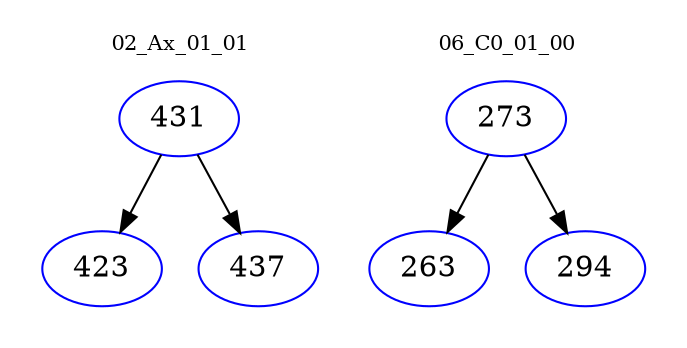 digraph{
subgraph cluster_0 {
color = white
label = "02_Ax_01_01";
fontsize=10;
T0_431 [label="431", color="blue"]
T0_431 -> T0_423 [color="black"]
T0_423 [label="423", color="blue"]
T0_431 -> T0_437 [color="black"]
T0_437 [label="437", color="blue"]
}
subgraph cluster_1 {
color = white
label = "06_C0_01_00";
fontsize=10;
T1_273 [label="273", color="blue"]
T1_273 -> T1_263 [color="black"]
T1_263 [label="263", color="blue"]
T1_273 -> T1_294 [color="black"]
T1_294 [label="294", color="blue"]
}
}
